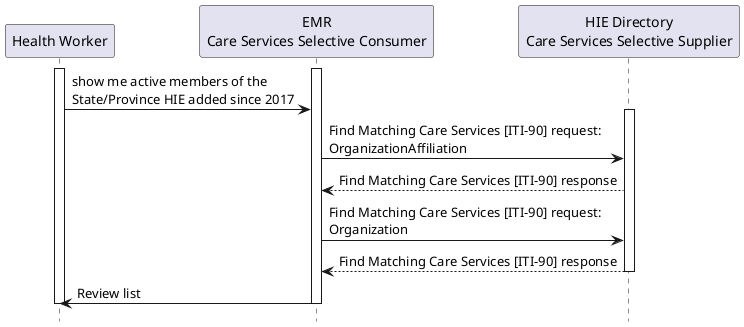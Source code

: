 @startuml
hide footbox
participant "Health Worker" as HW
participant "EMR\nCare Services Selective Consumer" as EMR
participant "HIE Directory\nCare Services Selective Supplier" as Directory

activate HW
activate EMR
HW -> EMR: show me active members of the\nState/Province HIE added since 2017
activate Directory
EMR-> Directory: Find Matching Care Services [ITI-90] request:\nOrganizationAffiliation
Directory --> EMR: Find Matching Care Services [ITI-90] response
EMR-> Directory: Find Matching Care Services [ITI-90] request:\nOrganization
Directory --> EMR: Find Matching Care Services [ITI-90] response
deactivate Directory
EMR -> HW : Review list
deactivate HW
deactivate EMR
@enduml
